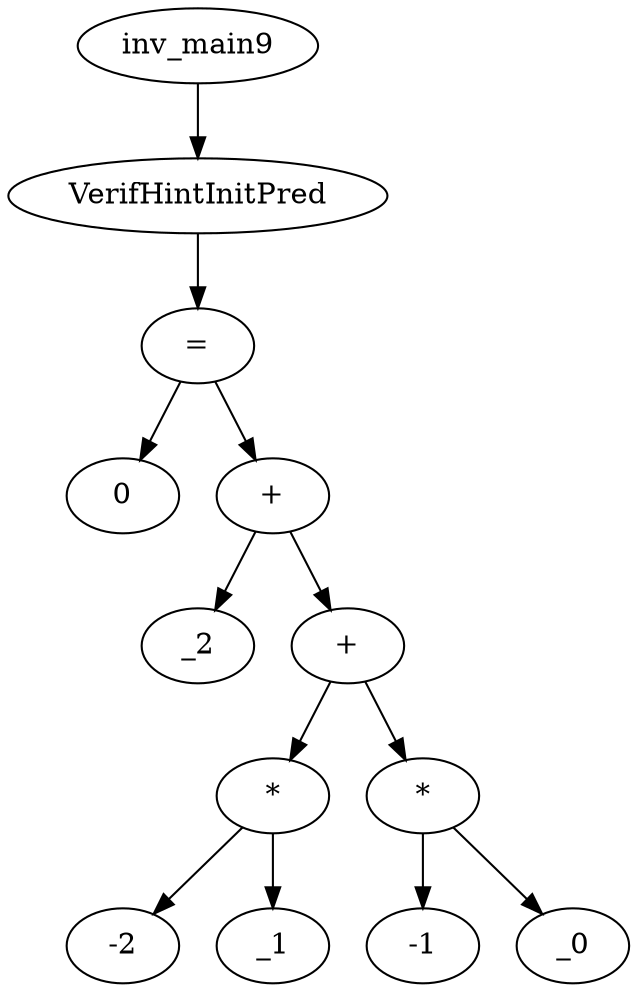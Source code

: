 digraph dag {
0 [label="inv_main9"];
1 [label="VerifHintInitPred"];
2 [label="="];
3 [label="0"];
4 [label="+"];
5 [label="_2"];
6 [label="+"];
7 [label="*"];
8 [label="-2"];
9 [label="_1"];
10 [label="*"];
11 [label="-1"];
12 [label="_0"];
0->1
1->2
2->4
2 -> 3
4->6
4 -> 5
6->7
6 -> 10
7->9
7 -> 8
10->12
10 -> 11
}

